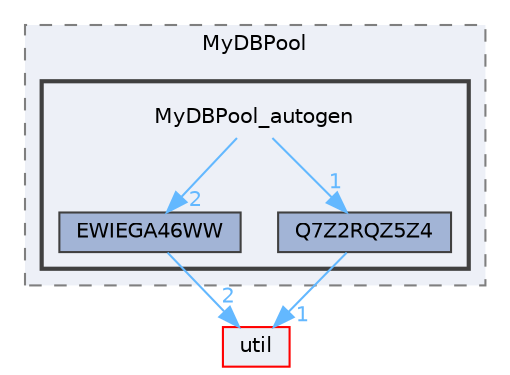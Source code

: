 digraph "MyDBPool_autogen"
{
 // LATEX_PDF_SIZE
  bgcolor="transparent";
  edge [fontname=Helvetica,fontsize=10,labelfontname=Helvetica,labelfontsize=10];
  node [fontname=Helvetica,fontsize=10,shape=box,height=0.2,width=0.4];
  compound=true
  subgraph clusterdir_82a87b310510da55e8d821e1e1b56b2c {
    graph [ bgcolor="#edf0f7", pencolor="grey50", label="MyDBPool", fontname=Helvetica,fontsize=10 style="filled,dashed", URL="dir_82a87b310510da55e8d821e1e1b56b2c.html",tooltip=""]
  subgraph clusterdir_7f889d43fa3889be72161d5a0be87a74 {
    graph [ bgcolor="#edf0f7", pencolor="grey25", label="", fontname=Helvetica,fontsize=10 style="filled,bold", URL="dir_7f889d43fa3889be72161d5a0be87a74.html",tooltip=""]
    dir_7f889d43fa3889be72161d5a0be87a74 [shape=plaintext, label="MyDBPool_autogen"];
  dir_3ecde44ce356a24de0dbbab331704d8b [label="EWIEGA46WW", fillcolor="#a2b4d6", color="grey25", style="filled", URL="dir_3ecde44ce356a24de0dbbab331704d8b.html",tooltip=""];
  dir_ce62ef184a4ba631de819ca2bd833c52 [label="Q7Z2RQZ5Z4", fillcolor="#a2b4d6", color="grey25", style="filled", URL="dir_ce62ef184a4ba631de819ca2bd833c52.html",tooltip=""];
  }
  }
  dir_23ec12649285f9fabf3a6b7380226c28 [label="util", fillcolor="#edf0f7", color="red", style="filled", URL="dir_23ec12649285f9fabf3a6b7380226c28.html",tooltip=""];
  dir_7f889d43fa3889be72161d5a0be87a74->dir_3ecde44ce356a24de0dbbab331704d8b [headlabel="2", labeldistance=1.5 headhref="dir_000237_000118.html" href="dir_000237_000118.html" color="steelblue1" fontcolor="steelblue1"];
  dir_7f889d43fa3889be72161d5a0be87a74->dir_ce62ef184a4ba631de819ca2bd833c52 [headlabel="1", labeldistance=1.5 headhref="dir_000237_000293.html" href="dir_000237_000293.html" color="steelblue1" fontcolor="steelblue1"];
  dir_3ecde44ce356a24de0dbbab331704d8b->dir_23ec12649285f9fabf3a6b7380226c28 [headlabel="2", labeldistance=1.5 headhref="dir_000118_000357.html" href="dir_000118_000357.html" color="steelblue1" fontcolor="steelblue1"];
  dir_ce62ef184a4ba631de819ca2bd833c52->dir_23ec12649285f9fabf3a6b7380226c28 [headlabel="1", labeldistance=1.5 headhref="dir_000293_000357.html" href="dir_000293_000357.html" color="steelblue1" fontcolor="steelblue1"];
}

